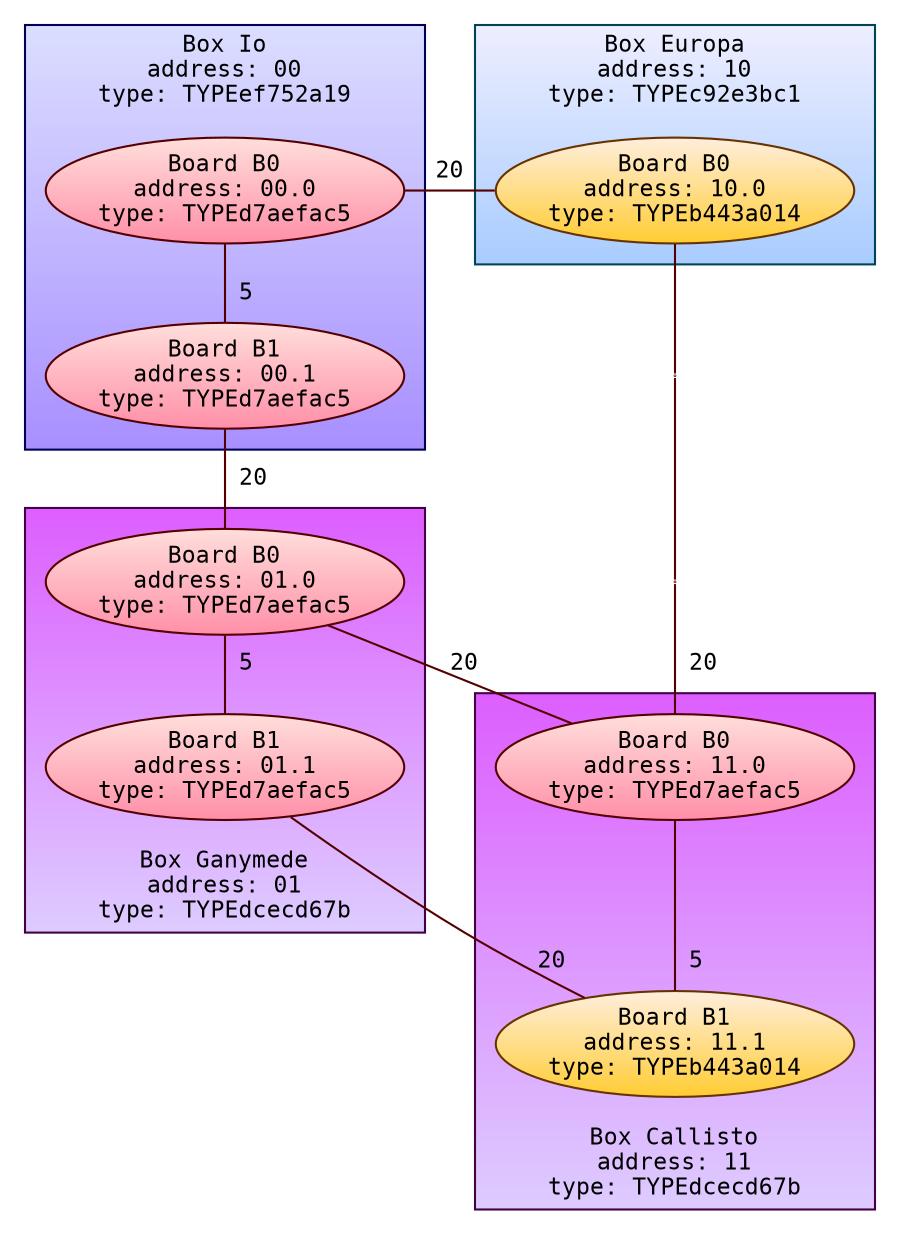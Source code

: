 graph G {
    fontname="Inconsolata";
    fontsize=11;
    margin=0;
    nodesep=0.3;
    rankdir="UD";
    ranksep=0;

    // Board display properties.
    node[color="#550000",
         fillcolor="#ffdedb:#ff8fa8",
         fontname="Inconsolata",
         fontsize=11,
         gradientangle=270,
         margin=0,
         shape="ellipse",
         style="filled"];

    // Board-connection display properties.
    edge[fontname="Inconsolata",
         fontsize=11,
         color="#550000"];

    // Boxes and the boards they contain.
    graph[color="#000055",
          gradientangle=270,
          style="filled"];

    subgraph cluster_Io {
        fillcolor="#dbdeff:#a88fff";
        margin=10;
        label="Box Io\naddress: 00\ntype: TYPEef752a19";
        IoB0[label="Board B0\naddress: 00.0\ntype: TYPEd7aefac5"];
        IoB1[label="Board B1\naddress: 00.1\ntype: TYPEd7aefac5"];
    }

    subgraph cluster_Europa {
        fillcolor="#eeeeff:#a8ccff";
        color="#004455";
        margin=10;
        label="Box Europa\naddress: 10\ntype: TYPEc92e3bc1";
        EuropaB0[label="Board B0\naddress: 10.0\ntype: TYPEb443a014",
                 fillcolor="#ffeedd:#ffcc33", color="#663300"];
    }

    graph[labelloc="b",
          color="#440044";
          fillcolor="#ddccff:#dd5eff";
          gradientangle=90];

    subgraph cluster_Ganymede {
        margin=10;
        label="Box Ganymede\naddress: 01\ntype: TYPEdcecd67b";
        GanymedeB0[label="Board B0\naddress: 01.0\ntype: TYPEd7aefac5"];
        GanymedeB1[label="Board B1\naddress: 01.1\ntype: TYPEd7aefac5"];
    }

    subgraph cluster_Callisto {
        margin=10;
        label="Box Callisto\naddress: 11\ntype: TYPEdcecd67b";
        CallistoB0[label="Board B0\naddress: 11.0\ntype: TYPEd7aefac5"];
        CallistoB1[label="Board B1\naddress: 11.1\ntype: TYPEb443a014",
                   fillcolor="#ffeedd:#ffcc33", color="#663300"];
    }

    // Formatting
    node[shape="point", width=0.005, color="#550000", style="filled"];
    EuropaB0 -- Invis;
    Invis -- Invis2;

    // Inter-box links
    IoB0 -- IoB1 [label=" 5"];
    GanymedeB0 -- GanymedeB1 [label=" 5"];
    CallistoB0 -- CallistoB1 [label=" 5"];

    // Cross-box links
    IoB0 -- EuropaB0 [label="20", constraint=false];
    IoB1 -- GanymedeB0 [label=" 20"];
    Invis2 -- CallistoB0 [label=" 20"];
    GanymedeB0 -- CallistoB0 [label="20", constraint=false];
    GanymedeB1 -- CallistoB1 [label="20", constraint=false];
}
